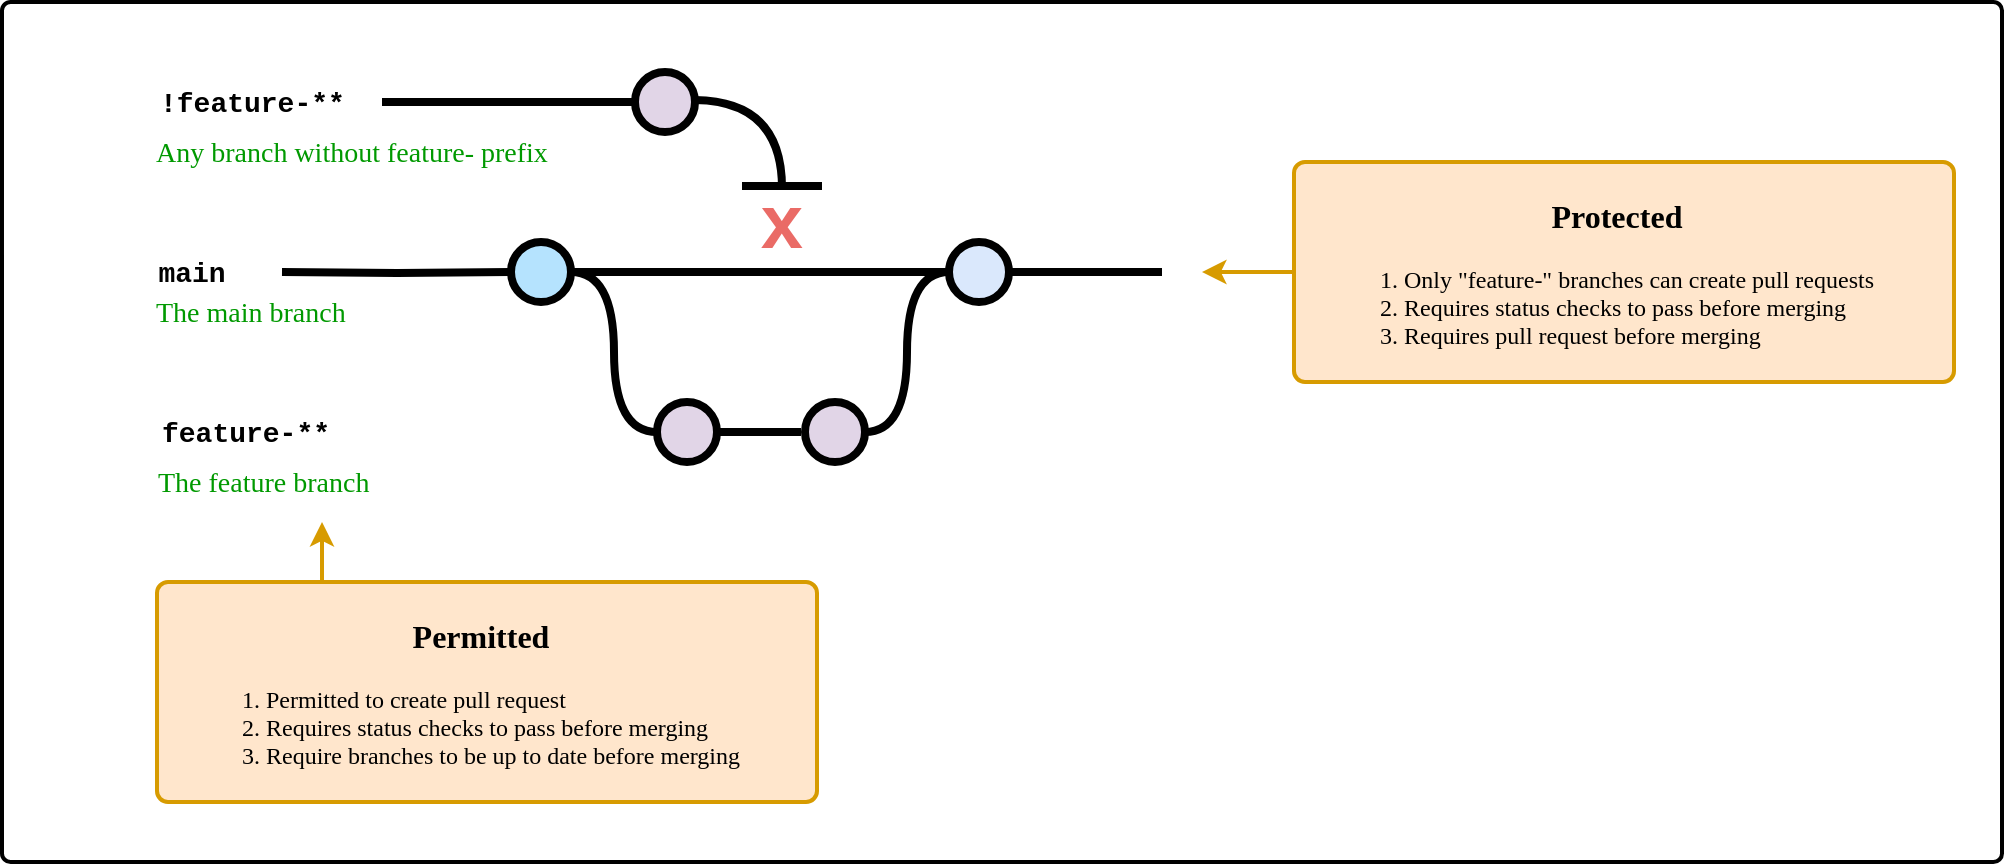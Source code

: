 <mxfile version="20.8.18" type="device"><diagram id="yPxyJZ8AM_hMuL3Unpa9" name="simple gitflow"><mxGraphModel dx="1714" dy="914" grid="1" gridSize="10" guides="1" tooltips="1" connect="1" arrows="1" fold="1" page="1" pageScale="1" pageWidth="1100" pageHeight="850" background="none" math="0" shadow="0"><root><mxCell id="0"/><mxCell id="1" parent="0"/><mxCell id="12MoiFAumrdk0C_SNGyP-18" value="" style="rounded=1;whiteSpace=wrap;html=1;strokeWidth=2;fontFamily=Tahoma;fontSize=38;fontColor=#EA6B66;arcSize=1;" parent="1" vertex="1"><mxGeometry x="70" y="230" width="1000" height="430" as="geometry"/></mxCell><mxCell id="9hBKPDzoitwpIBdzFDQ7-23" value="" style="edgeStyle=orthogonalEdgeStyle;rounded=0;html=1;jettySize=auto;orthogonalLoop=1;plain-blue;endArrow=none;endFill=0;strokeWidth=4;strokeColor=#000000;" parent="1" source="9hBKPDzoitwpIBdzFDQ7-25" target="9hBKPDzoitwpIBdzFDQ7-26" edge="1"><mxGeometry x="354.5" y="365" as="geometry"/></mxCell><mxCell id="9hBKPDzoitwpIBdzFDQ7-24" style="edgeStyle=orthogonalEdgeStyle;curved=1;rounded=0;html=1;exitX=1;exitY=0.5;exitPerimeter=0;entryX=0;entryY=0.5;entryPerimeter=0;endArrow=none;endFill=0;jettySize=auto;orthogonalLoop=1;strokeWidth=4;fontSize=15;" parent="1" source="9hBKPDzoitwpIBdzFDQ7-25" target="9hBKPDzoitwpIBdzFDQ7-30" edge="1"><mxGeometry relative="1" as="geometry"/></mxCell><mxCell id="9hBKPDzoitwpIBdzFDQ7-25" value="" style="verticalLabelPosition=bottom;verticalAlign=top;html=1;strokeWidth=4;shape=mxgraph.flowchart.on-page_reference;plain-blue;gradientColor=none;fillColor=#B5E3Fe;strokeColor=#000000;" parent="1" vertex="1"><mxGeometry x="324.5" y="350" width="30" height="30" as="geometry"/></mxCell><mxCell id="9hBKPDzoitwpIBdzFDQ7-41" value="" style="edgeStyle=orthogonalEdgeStyle;curved=1;rounded=0;orthogonalLoop=1;jettySize=auto;html=1;endArrow=none;endFill=0;strokeWidth=4;fontFamily=Courier New;fontSize=16;" parent="1" source="9hBKPDzoitwpIBdzFDQ7-26" edge="1"><mxGeometry relative="1" as="geometry"><mxPoint x="650" y="365" as="targetPoint"/></mxGeometry></mxCell><mxCell id="9hBKPDzoitwpIBdzFDQ7-26" value="" style="verticalLabelPosition=bottom;verticalAlign=top;html=1;strokeWidth=4;shape=mxgraph.flowchart.on-page_reference;plain-blue;gradientColor=none;strokeColor=#000000;" parent="1" vertex="1"><mxGeometry x="543.5" y="350" width="30" height="30" as="geometry"/></mxCell><mxCell id="9hBKPDzoitwpIBdzFDQ7-27" value="" style="edgeStyle=orthogonalEdgeStyle;rounded=0;html=1;jettySize=auto;orthogonalLoop=1;strokeWidth=4;endArrow=none;endFill=0;" parent="1" target="9hBKPDzoitwpIBdzFDQ7-25" edge="1"><mxGeometry x="254.5" y="365" as="geometry"><mxPoint x="210" y="365" as="sourcePoint"/></mxGeometry></mxCell><mxCell id="9hBKPDzoitwpIBdzFDQ7-28" value="main" style="text;html=1;strokeColor=none;fillColor=none;align=center;verticalAlign=middle;whiteSpace=wrap;overflow=hidden;fontSize=14;fontStyle=1;fontFamily=Courier New;" parent="1" vertex="1"><mxGeometry x="140" y="355" width="50" height="20" as="geometry"/></mxCell><mxCell id="9hBKPDzoitwpIBdzFDQ7-29" style="edgeStyle=orthogonalEdgeStyle;curved=1;rounded=0;html=1;exitX=1;exitY=0.5;exitPerimeter=0;entryX=0;entryY=0.5;entryPerimeter=0;endArrow=none;endFill=0;jettySize=auto;orthogonalLoop=1;strokeWidth=4;fontSize=15;" parent="1" source="9hBKPDzoitwpIBdzFDQ7-30" edge="1"><mxGeometry relative="1" as="geometry"><mxPoint x="469.5" y="445" as="targetPoint"/></mxGeometry></mxCell><mxCell id="9hBKPDzoitwpIBdzFDQ7-30" value="" style="verticalLabelPosition=bottom;verticalAlign=top;html=1;strokeWidth=4;shape=mxgraph.flowchart.on-page_reference;plain-purple;gradientColor=none;strokeColor=#000000;" parent="1" vertex="1"><mxGeometry x="397.5" y="430" width="30" height="30" as="geometry"/></mxCell><mxCell id="9hBKPDzoitwpIBdzFDQ7-33" style="edgeStyle=orthogonalEdgeStyle;curved=1;rounded=0;html=1;exitX=1;exitY=0.5;exitPerimeter=0;entryX=0;entryY=0.5;entryPerimeter=0;endArrow=none;endFill=0;jettySize=auto;orthogonalLoop=1;strokeWidth=4;fontSize=15;" parent="1" source="9hBKPDzoitwpIBdzFDQ7-34" target="9hBKPDzoitwpIBdzFDQ7-26" edge="1"><mxGeometry relative="1" as="geometry"/></mxCell><mxCell id="9hBKPDzoitwpIBdzFDQ7-34" value="" style="verticalLabelPosition=bottom;verticalAlign=top;html=1;strokeWidth=4;shape=mxgraph.flowchart.on-page_reference;plain-purple;gradientColor=none;strokeColor=#000000;" parent="1" vertex="1"><mxGeometry x="471.5" y="430" width="30" height="30" as="geometry"/></mxCell><mxCell id="9hBKPDzoitwpIBdzFDQ7-35" value="feature-**" style="text;html=1;strokeColor=none;fillColor=none;align=left;verticalAlign=middle;whiteSpace=wrap;overflow=hidden;fontSize=14;fontStyle=1;fontFamily=Courier New;" parent="1" vertex="1"><mxGeometry x="147.5" y="435" width="240" height="20" as="geometry"/></mxCell><mxCell id="9hBKPDzoitwpIBdzFDQ7-37" value="The main branch&lt;br&gt;" style="text;html=1;strokeColor=none;fillColor=none;align=left;verticalAlign=middle;whiteSpace=wrap;overflow=hidden;fontSize=14;fontStyle=0;fontColor=#009900;fontFamily=Tahoma;" parent="1" vertex="1"><mxGeometry x="145.25" y="375" width="132.25" height="20" as="geometry"/></mxCell><mxCell id="9hBKPDzoitwpIBdzFDQ7-38" value="The feature branch" style="text;html=1;strokeColor=none;fillColor=none;align=left;verticalAlign=middle;whiteSpace=wrap;overflow=hidden;fontSize=14;fontStyle=0;fontColor=#009900;fontFamily=Tahoma;" parent="1" vertex="1"><mxGeometry x="146.25" y="460" width="202.25" height="20" as="geometry"/></mxCell><mxCell id="12MoiFAumrdk0C_SNGyP-2" value="" style="endArrow=classic;html=1;rounded=0;strokeWidth=2;fillColor=#ffe6cc;strokeColor=#d79b00;exitX=0;exitY=0.5;exitDx=0;exitDy=0;" parent="1" source="12MoiFAumrdk0C_SNGyP-3" edge="1"><mxGeometry width="50" height="50" relative="1" as="geometry"><mxPoint x="746" y="315" as="sourcePoint"/><mxPoint x="670" y="365" as="targetPoint"/></mxGeometry></mxCell><mxCell id="12MoiFAumrdk0C_SNGyP-3" value="&lt;h3 style=&quot;&quot;&gt;&lt;span style=&quot;font-size: 12px;&quot;&gt;&amp;nbsp; &amp;nbsp; &amp;nbsp; &lt;/span&gt;&lt;font style=&quot;font-size: 16px;&quot;&gt;Protected&lt;/font&gt;&lt;/h3&gt;&lt;div style=&quot;text-align: left; font-size: 12px;&quot;&gt;&lt;ol style=&quot;font-size: 12px;&quot;&gt;&lt;li style=&quot;font-size: 12px;&quot;&gt;&lt;span style=&quot;background-color: initial; font-size: 12px;&quot;&gt;Only &quot;feature-&quot; branches can create pull requests&lt;/span&gt;&lt;/li&gt;&lt;li style=&quot;font-size: 12px;&quot;&gt;&lt;span style=&quot;background-color: initial; font-size: 12px;&quot;&gt;Requires status checks to pass before merging&lt;/span&gt;&lt;/li&gt;&lt;li style=&quot;font-size: 12px;&quot;&gt;&lt;span style=&quot;background-color: initial; font-size: 12px;&quot;&gt;Requires pull request before merging&lt;/span&gt;&lt;/li&gt;&lt;/ol&gt;&lt;/div&gt;" style="rounded=1;whiteSpace=wrap;html=1;strokeWidth=2;fillColor=#ffe6cc;strokeColor=#d79b00;arcSize=5;fontSize=12;spacingLeft=-25;fontFamily=Tahoma;" parent="1" vertex="1"><mxGeometry x="716" y="310" width="330" height="110" as="geometry"/></mxCell><mxCell id="12MoiFAumrdk0C_SNGyP-4" value="!feature-**" style="text;html=1;strokeColor=none;fillColor=none;align=left;verticalAlign=middle;whiteSpace=wrap;overflow=hidden;fontSize=14;fontStyle=1;fontFamily=Courier New;" parent="1" vertex="1"><mxGeometry x="146.5" y="270" width="240" height="20" as="geometry"/></mxCell><mxCell id="12MoiFAumrdk0C_SNGyP-5" value="Any branch without feature- prefix" style="text;html=1;strokeColor=none;fillColor=none;align=left;verticalAlign=middle;whiteSpace=wrap;overflow=hidden;fontSize=14;fontStyle=0;fontColor=#009900;fontFamily=Tahoma;" parent="1" vertex="1"><mxGeometry x="145.25" y="295" width="254.75" height="20" as="geometry"/></mxCell><mxCell id="12MoiFAumrdk0C_SNGyP-6" value="" style="edgeStyle=orthogonalEdgeStyle;rounded=0;html=1;jettySize=auto;orthogonalLoop=1;strokeWidth=4;endArrow=none;endFill=0;entryX=1;entryY=0.5;entryDx=0;entryDy=0;" parent="1" target="12MoiFAumrdk0C_SNGyP-4" edge="1"><mxGeometry x="253.5" y="279.5" as="geometry"><mxPoint x="270" y="280" as="sourcePoint"/><mxPoint x="324" y="279.5" as="targetPoint"/><Array as="points"><mxPoint x="260" y="280"/><mxPoint x="260" y="280"/></Array></mxGeometry></mxCell><mxCell id="12MoiFAumrdk0C_SNGyP-8" value="" style="verticalLabelPosition=bottom;verticalAlign=top;html=1;strokeWidth=4;shape=mxgraph.flowchart.on-page_reference;plain-purple;gradientColor=none;strokeColor=#000000;" parent="1" vertex="1"><mxGeometry x="386.5" y="265" width="30" height="30" as="geometry"/></mxCell><mxCell id="12MoiFAumrdk0C_SNGyP-9" style="edgeStyle=orthogonalEdgeStyle;curved=1;rounded=0;html=1;exitX=1;exitY=0.5;exitPerimeter=0;endArrow=none;endFill=0;jettySize=auto;orthogonalLoop=1;strokeWidth=4;fontSize=15;" parent="1" edge="1"><mxGeometry relative="1" as="geometry"><mxPoint x="416.5" y="279" as="sourcePoint"/><mxPoint x="460" y="324" as="targetPoint"/></mxGeometry></mxCell><mxCell id="12MoiFAumrdk0C_SNGyP-12" value="" style="endArrow=none;html=1;rounded=0;strokeWidth=4;fontSize=16;" parent="1" edge="1"><mxGeometry width="50" height="50" relative="1" as="geometry"><mxPoint x="440" y="322" as="sourcePoint"/><mxPoint x="480" y="322" as="targetPoint"/></mxGeometry></mxCell><mxCell id="12MoiFAumrdk0C_SNGyP-13" value="&lt;b style=&quot;font-size: 38px;&quot;&gt;&lt;font color=&quot;#ea6b66&quot; style=&quot;font-size: 38px;&quot;&gt;x&lt;/font&gt;&lt;/b&gt;" style="text;html=1;strokeColor=none;fillColor=none;align=center;verticalAlign=middle;whiteSpace=wrap;rounded=0;fontSize=38;" parent="1" vertex="1"><mxGeometry x="429.5" y="325" width="60" height="30" as="geometry"/></mxCell><mxCell id="12MoiFAumrdk0C_SNGyP-15" value="&lt;h3 style=&quot;&quot;&gt;&lt;span style=&quot;font-size: 12px;&quot;&gt;&amp;nbsp; &amp;nbsp; &amp;nbsp; &lt;/span&gt;&lt;font style=&quot;font-size: 16px;&quot;&gt;Permitted&lt;/font&gt;&lt;/h3&gt;&lt;div style=&quot;text-align: left; font-size: 12px;&quot;&gt;&lt;ol style=&quot;font-size: 12px;&quot;&gt;&lt;li style=&quot;font-size: 12px;&quot;&gt;Permitted to create pull request&lt;/li&gt;&lt;li style=&quot;font-size: 12px;&quot;&gt;&lt;span style=&quot;background-color: initial; font-size: 12px;&quot;&gt;Requires status checks to pass before merging&lt;/span&gt;&lt;/li&gt;&lt;li style=&quot;font-size: 12px;&quot;&gt;&lt;span style=&quot;background-color: initial;&quot;&gt;Require branches to be up to date before merging&lt;/span&gt;&lt;br&gt;&lt;/li&gt;&lt;/ol&gt;&lt;/div&gt;" style="rounded=1;whiteSpace=wrap;html=1;strokeWidth=2;fillColor=#ffe6cc;strokeColor=#d79b00;arcSize=5;fontSize=12;spacingLeft=-25;fontFamily=Tahoma;" parent="1" vertex="1"><mxGeometry x="147.5" y="520" width="330" height="110" as="geometry"/></mxCell><mxCell id="12MoiFAumrdk0C_SNGyP-16" value="" style="endArrow=classic;html=1;rounded=0;strokeWidth=2;fillColor=#ffe6cc;strokeColor=#d79b00;exitX=0.25;exitY=0;exitDx=0;exitDy=0;" parent="1" source="12MoiFAumrdk0C_SNGyP-15" edge="1"><mxGeometry width="50" height="50" relative="1" as="geometry"><mxPoint x="726" y="375" as="sourcePoint"/><mxPoint x="230" y="490" as="targetPoint"/></mxGeometry></mxCell></root></mxGraphModel></diagram></mxfile>
